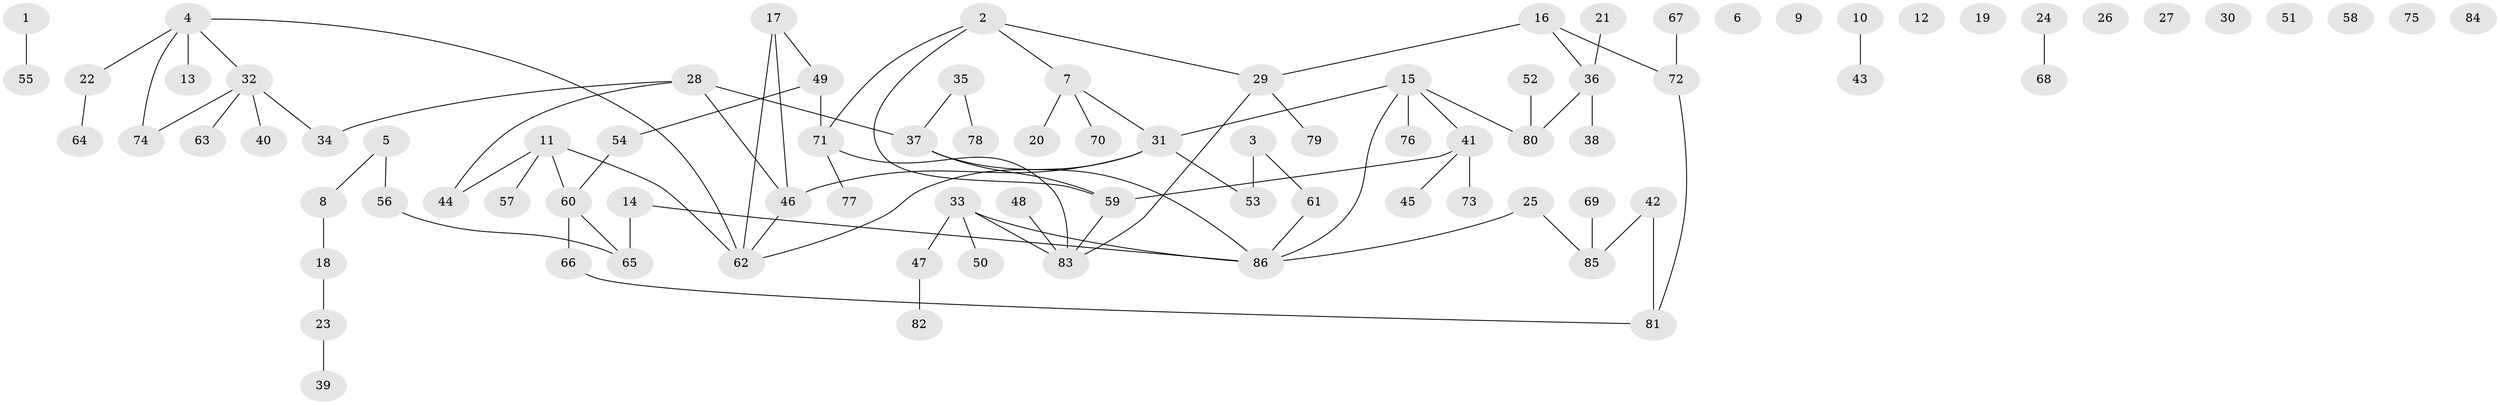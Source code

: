 // Generated by graph-tools (version 1.1) at 2025/49/03/09/25 03:49:13]
// undirected, 86 vertices, 89 edges
graph export_dot {
graph [start="1"]
  node [color=gray90,style=filled];
  1;
  2;
  3;
  4;
  5;
  6;
  7;
  8;
  9;
  10;
  11;
  12;
  13;
  14;
  15;
  16;
  17;
  18;
  19;
  20;
  21;
  22;
  23;
  24;
  25;
  26;
  27;
  28;
  29;
  30;
  31;
  32;
  33;
  34;
  35;
  36;
  37;
  38;
  39;
  40;
  41;
  42;
  43;
  44;
  45;
  46;
  47;
  48;
  49;
  50;
  51;
  52;
  53;
  54;
  55;
  56;
  57;
  58;
  59;
  60;
  61;
  62;
  63;
  64;
  65;
  66;
  67;
  68;
  69;
  70;
  71;
  72;
  73;
  74;
  75;
  76;
  77;
  78;
  79;
  80;
  81;
  82;
  83;
  84;
  85;
  86;
  1 -- 55;
  2 -- 7;
  2 -- 29;
  2 -- 59;
  2 -- 71;
  3 -- 53;
  3 -- 61;
  4 -- 13;
  4 -- 22;
  4 -- 32;
  4 -- 62;
  4 -- 74;
  5 -- 8;
  5 -- 56;
  7 -- 20;
  7 -- 31;
  7 -- 70;
  8 -- 18;
  10 -- 43;
  11 -- 44;
  11 -- 57;
  11 -- 60;
  11 -- 62;
  14 -- 65;
  14 -- 86;
  15 -- 31;
  15 -- 41;
  15 -- 76;
  15 -- 80;
  15 -- 86;
  16 -- 29;
  16 -- 36;
  16 -- 72;
  17 -- 46;
  17 -- 49;
  17 -- 62;
  18 -- 23;
  21 -- 36;
  22 -- 64;
  23 -- 39;
  24 -- 68;
  25 -- 85;
  25 -- 86;
  28 -- 34;
  28 -- 37;
  28 -- 44;
  28 -- 46;
  29 -- 79;
  29 -- 83;
  31 -- 46;
  31 -- 53;
  31 -- 62;
  32 -- 34;
  32 -- 40;
  32 -- 63;
  32 -- 74;
  33 -- 47;
  33 -- 50;
  33 -- 83;
  33 -- 86;
  35 -- 37;
  35 -- 78;
  36 -- 38;
  36 -- 80;
  37 -- 59;
  37 -- 86;
  41 -- 45;
  41 -- 59;
  41 -- 73;
  42 -- 81;
  42 -- 85;
  46 -- 62;
  47 -- 82;
  48 -- 83;
  49 -- 54;
  49 -- 71;
  52 -- 80;
  54 -- 60;
  56 -- 65;
  59 -- 83;
  60 -- 65;
  60 -- 66;
  61 -- 86;
  66 -- 81;
  67 -- 72;
  69 -- 85;
  71 -- 77;
  71 -- 83;
  72 -- 81;
}

